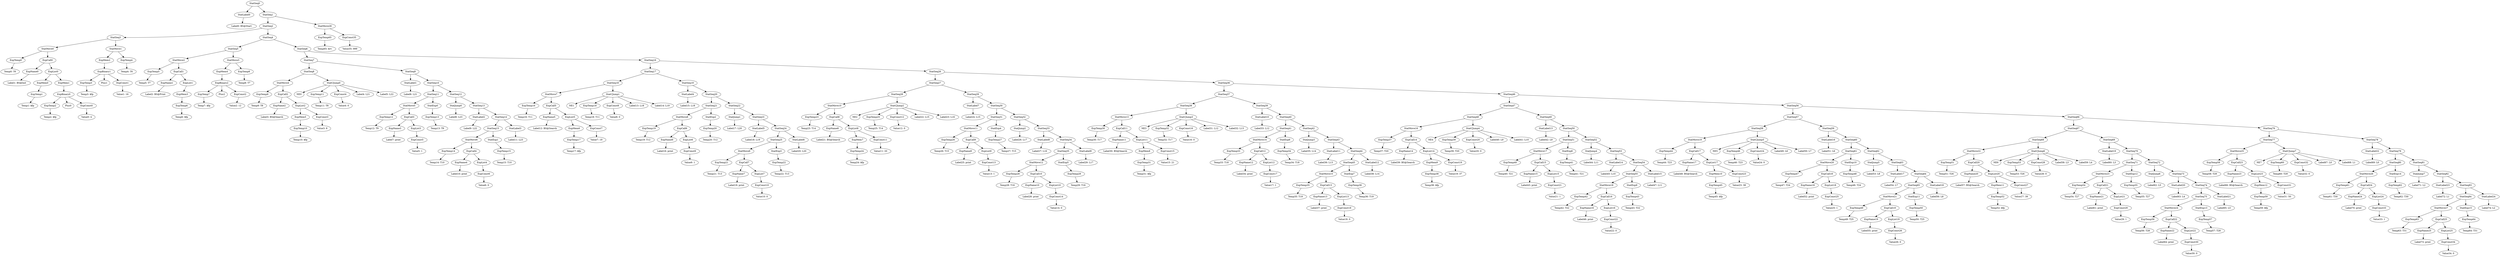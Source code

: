 digraph {
	ordering = out;
	StatLabel24 -> "Label74: L2";
	ExpTemp64 -> "Temp64: T31";
	StatSeq84 -> StatMove27;
	StatSeq84 -> StatExp15;
	ExpCall25 -> ExpName25;
	ExpCall25 -> ExpList25;
	StatSeq82 -> StatLabel23;
	StatSeq82 -> StatSeq83;
	StatJump7 -> "Label71: L2";
	ExpTemp62 -> "Temp62: T30";
	ExpList24 -> ExpConst33;
	ExpCall24 -> ExpName24;
	ExpCall24 -> ExpList24;
	ExpName24 -> "Label70: print";
	StatSeq78 -> StatLabel22;
	StatSeq78 -> StatSeq79;
	StatLabel22 -> "Label69: L0";
	StatSeq76 -> StatSeq77;
	StatSeq76 -> StatSeq78;
	ExpConst32 -> "Value32: 0";
	ExpTemp60 -> "Temp60: T29";
	ExpConst31 -> "Value31: 50";
	ExpList23 -> ExpMem12;
	ExpList23 -> ExpConst31;
	ExpMem12 -> ExpTemp59;
	ExpTemp59 -> "Temp59: $fp";
	ExpCall23 -> ExpName23;
	ExpCall23 -> ExpList23;
	StatMove25 -> ExpTemp58;
	StatMove25 -> ExpCall23;
	StatSeq66 -> StatSeq67;
	StatSeq66 -> StatSeq76;
	StatLabel21 -> "Label65: L5";
	StatExp13 -> ExpTemp57;
	StatSeq75 -> StatMove24;
	StatSeq75 -> StatExp13;
	ExpConst30 -> "Value30: 0";
	ExpConst35 -> "Value35: 999";
	ExpCall22 -> ExpName22;
	ExpCall22 -> ExpList22;
	StatMove24 -> ExpTemp56;
	StatMove24 -> ExpCall22;
	ExpTemp56 -> "Temp56: T28";
	StatSeq73 -> StatLabel20;
	StatSeq73 -> StatSeq74;
	StatSeq70 -> StatSeq71;
	StatSeq70 -> StatSeq72;
	ExpConst29 -> "Value29: 1";
	ExpCall21 -> ExpName21;
	ExpCall21 -> ExpList21;
	ExpTemp54 -> "Temp54: T27";
	StatLabel19 -> "Label60: L3";
	StatCJump6 -> NE6;
	StatCJump6 -> ExpTemp53;
	StatCJump6 -> ExpConst28;
	StatCJump6 -> "Label58: L3";
	StatCJump6 -> "Label59: L4";
	ExpConst27 -> "Value27: 39";
	ExpTemp52 -> "Temp52: $fp";
	ExpCall20 -> ExpName20;
	ExpCall20 -> ExpList20;
	StatMove22 -> ExpTemp51;
	StatMove22 -> ExpCall20;
	StatSeq56 -> StatSeq57;
	StatSeq56 -> StatSeq66;
	ExpTemp50 -> "Temp50: T25";
	ExpList19 -> ExpConst26;
	ExpName19 -> "Label55: print";
	StatMove21 -> ExpTemp49;
	StatMove21 -> ExpCall19;
	StatSeq62 -> StatJump5;
	StatSeq62 -> StatSeq63;
	StatSeq60 -> StatSeq61;
	StatSeq60 -> StatSeq62;
	ExpTemp48 -> "Temp48: T24";
	StatSeq74 -> StatSeq75;
	StatSeq74 -> StatLabel21;
	ExpList18 -> ExpConst25;
	StatSeq77 -> StatMove25;
	StatSeq77 -> StatCJump7;
	ExpConst25 -> "Value25: 1";
	ExpCall18 -> ExpName18;
	ExpCall18 -> ExpList18;
	StatMove20 -> ExpTemp47;
	StatMove20 -> ExpCall18;
	ExpName25 -> "Label73: print";
	StatSeq59 -> StatLabel16;
	StatSeq59 -> StatSeq60;
	StatSeq57 -> StatSeq58;
	StatSeq57 -> StatSeq59;
	StatSeq58 -> StatMove19;
	StatSeq58 -> StatCJump5;
	ExpConst23 -> "Value23: 38";
	ExpList17 -> ExpMem10;
	ExpList17 -> ExpConst23;
	ExpTemp45 -> "Temp45: $fp";
	StatLabel15 -> "Label47: L11";
	ExpName23 -> "Label66: BS@Search";
	StatExp9 -> ExpTemp43;
	ExpTemp43 -> "Temp43: T22";
	ExpCall16 -> ExpName16;
	ExpCall16 -> ExpList16;
	ExpName16 -> "Label46: print";
	StatSeq68 -> StatMove22;
	StatSeq68 -> StatCJump6;
	StatSeq63 -> StatLabel17;
	StatSeq63 -> StatSeq64;
	StatMove18 -> ExpTemp42;
	StatMove18 -> ExpCall16;
	ExpTemp42 -> "Temp42: T22";
	StatSeq53 -> StatLabel14;
	StatSeq53 -> StatSeq54;
	ExpMem10 -> ExpTemp45;
	StatJump4 -> "Label44: L11";
	ExpList22 -> ExpConst30;
	ExpCall17 -> ExpName17;
	ExpCall17 -> ExpList17;
	StatSeq50 -> StatSeq51;
	StatSeq50 -> StatSeq52;
	StatExp8 -> ExpTemp41;
	ExpTemp41 -> "Temp41: T21";
	StatSeq51 -> StatMove17;
	StatSeq51 -> StatExp8;
	ExpList15 -> ExpConst21;
	ExpConst33 -> "Value33: 1";
	ExpTemp49 -> "Temp49: T25";
	ExpConst21 -> "Value21: 1";
	ExpName15 -> "Label43: print";
	StatMove17 -> ExpTemp40;
	StatMove17 -> ExpCall15;
	ExpTemp40 -> "Temp40: T21";
	StatSeq49 -> StatLabel13;
	StatSeq49 -> StatSeq50;
	StatSeq47 -> StatSeq48;
	StatSeq47 -> StatSeq49;
	ExpTemp39 -> "Temp39: T20";
	StatSeq48 -> StatMove16;
	StatSeq48 -> StatCJump4;
	ExpConst19 -> "Value19: 37";
	ExpList14 -> ExpMem9;
	ExpList14 -> ExpConst19;
	ExpName14 -> "Label39: BS@Search";
	StatMove16 -> ExpTemp37;
	StatMove16 -> ExpCall14;
	ExpTemp37 -> "Temp37: T20";
	StatMove26 -> ExpTemp61;
	StatMove26 -> ExpCall24;
	StatSeq72 -> StatJump6;
	StatSeq72 -> StatSeq73;
	ExpMem11 -> ExpTemp52;
	StatSeq36 -> StatSeq37;
	StatSeq36 -> StatSeq46;
	ExpCall6 -> ExpName6;
	ExpCall6 -> ExpList6;
	ExpTemp10 -> "Temp10: $fp";
	ExpTemp38 -> "Temp38: $fp";
	ExpName6 -> "Label16: print";
	ExpConst34 -> "Value34: 0";
	StatCJump1 -> NE1;
	StatCJump1 -> ExpTemp18;
	StatCJump1 -> ExpConst8;
	StatCJump1 -> "Label13: L18";
	StatCJump1 -> "Label14: L19";
	ExpCall3 -> ExpName3;
	ExpCall3 -> ExpList3;
	StatExp15 -> ExpTemp64;
	ExpList12 -> ExpConst17;
	StatSeq38 -> StatMove13;
	StatSeq38 -> StatCJump3;
	StatSeq13 -> StatLabel2;
	StatSeq13 -> StatSeq14;
	ExpTemp23 -> "Temp23: T14";
	ExpCall5 -> ExpName5;
	ExpCall5 -> ExpList5;
	StatExp11 -> ExpTemp50;
	ExpTemp16 -> "Temp16: T11";
	StatLabel23 -> "Label72: L1";
	StatCJump2 -> NE2;
	StatCJump2 -> ExpTemp25;
	StatCJump2 -> ExpConst12;
	StatCJump2 -> "Label22: L15";
	StatCJump2 -> "Label23: L16";
	StatMove12 -> ExpTemp28;
	StatMove12 -> ExpCall10;
	StatSeq45 -> StatMove15;
	StatSeq45 -> StatExp7;
	ExpCall4 -> ExpName4;
	ExpCall4 -> ExpList4;
	StatJump3 -> "Label35: L14";
	StatLabel2 -> "Label9: L22";
	StatJump6 -> "Label62: L5";
	StatMove5 -> ExpTemp12;
	StatMove5 -> ExpCall3;
	ExpTemp65 -> "Temp65: $rv";
	ExpCall12 -> ExpName12;
	ExpCall12 -> ExpList12;
	ExpTemp32 -> "Temp32: T17";
	ExpTemp13 -> "Temp13: T9";
	StatSeq20 -> StatSeq21;
	StatSeq20 -> StatSeq22;
	ExpList3 -> ExpConst5;
	ExpTemp63 -> "Temp63: T31";
	ExpList7 -> ExpConst10;
	StatSeq0 -> StatLabel0;
	StatSeq0 -> StatSeq1;
	StatLabel1 -> "Label6: L21";
	ExpName0 -> "Label1: BS@Init";
	ExpTemp20 -> "Temp20: T12";
	StatSeq67 -> StatSeq68;
	StatSeq67 -> StatSeq69;
	StatMove15 -> ExpTemp35;
	StatMove15 -> ExpCall13;
	ExpConst4 -> "Value4: 0";
	ExpTemp57 -> "Temp57: T28";
	StatSeq55 -> StatMove18;
	StatSeq55 -> StatExp9;
	ExpTemp5 -> "Temp5: T7";
	ExpTemp11 -> "Temp11: T8";
	StatSeq31 -> StatMove11;
	StatSeq31 -> StatExp4;
	StatMove28 -> ExpTemp65;
	StatMove28 -> ExpConst35;
	ExpName12 -> "Label34: print";
	ExpTemp1 -> "Temp1: $fp";
	ExpList1 -> ExpMem3;
	StatSeq7 -> StatSeq8;
	StatSeq7 -> StatSeq9;
	StatSeq16 -> StatSeq17;
	StatSeq16 -> StatSeq26;
	ExpName2 -> "Label3: BS@Search";
	StatLabel13 -> "Label42: L9";
	StatSeq2 -> StatSeq3;
	StatSeq2 -> StatSeq4;
	StatMove1 -> ExpMem2;
	StatMove1 -> ExpTemp4;
	ExpName22 -> "Label64: print";
	StatLabel4 -> "Label15: L18";
	StatSeq23 -> StatLabel5;
	StatSeq23 -> StatSeq24;
	StatSeq17 -> StatSeq18;
	StatSeq17 -> StatSeq19;
	ExpTemp53 -> "Temp53: T26";
	ExpTemp19 -> "Temp19: T12";
	ExpConst24 -> "Value24: 0";
	StatLabel0 -> "Label0: BS@Start";
	StatSeq1 -> StatSeq2;
	StatSeq1 -> StatMove28;
	StatSeq30 -> StatSeq31;
	StatSeq30 -> StatSeq32;
	ExpCall19 -> ExpName19;
	ExpCall19 -> ExpList19;
	StatSeq5 -> StatMove2;
	StatSeq5 -> StatMove3;
	ExpConst28 -> "Value28: 0";
	ExpTemp18 -> "Temp18: T11";
	ExpTemp8 -> "Temp8: T7";
	ExpConst1 -> "Value1: 16";
	StatExp14 -> ExpTemp62;
	ExpName3 -> "Label7: print";
	ExpList6 -> ExpConst9;
	ExpMem9 -> ExpTemp38;
	ExpConst6 -> "Value6: 0";
	ExpTemp58 -> "Temp58: T29";
	ExpMem1 -> ExpBinary0;
	ExpConst0 -> "Value0: 4";
	ExpList4 -> ExpConst6;
	ExpTemp27 -> "Temp27: T15";
	ExpCall14 -> ExpName14;
	ExpCall14 -> ExpList14;
	ExpName4 -> "Label10: print";
	StatSeq33 -> StatLabel8;
	StatSeq33 -> StatSeq34;
	StatSeq15 -> StatMove6;
	StatSeq15 -> StatExp1;
	ExpCall15 -> ExpName15;
	ExpCall15 -> ExpList15;
	StatSeq3 -> StatMove0;
	StatSeq3 -> StatMove1;
	StatMove0 -> ExpTemp0;
	StatMove0 -> ExpCall0;
	ExpTemp12 -> "Temp12: T9";
	ExpTemp14 -> "Temp14: T10";
	StatLabel6 -> "Label20: L20";
	StatSeq11 -> StatMove5;
	StatSeq11 -> StatExp0;
	StatSeq42 -> StatJump3;
	StatSeq42 -> StatSeq43;
	ExpMem2 -> ExpBinary1;
	ExpTemp33 -> "Temp33: T18";
	StatLabel18 -> "Label56: L8";
	ExpCall0 -> ExpName0;
	ExpCall0 -> ExpList0;
	StatJump1 -> "Label17: L20";
	StatSeq8 -> StatMove4;
	StatSeq8 -> StatCJump0;
	StatExp0 -> ExpTemp13;
	ExpTemp2 -> "Temp2: $fp";
	StatLabel11 -> "Label36: L13";
	StatSeq61 -> StatMove20;
	StatSeq61 -> StatExp10;
	ExpName5 -> "Label12: BS@Search";
	ExpConst26 -> "Value26: 0";
	ExpConst18 -> "Value18: 0";
	StatSeq12 -> StatJump0;
	StatSeq12 -> StatSeq13;
	ExpTemp4 -> "Temp4: T6";
	StatExp12 -> ExpTemp55;
	StatLabel5 -> "Label18: L19";
	ExpTemp61 -> "Temp61: T30";
	ExpList21 -> ExpConst29;
	StatMove19 -> ExpTemp44;
	StatMove19 -> ExpCall17;
	ExpTemp0 -> "Temp0: T6";
	StatMove7 -> ExpTemp16;
	StatMove7 -> ExpCall5;
	ExpTemp7 -> "Temp7: $fp";
	ExpBinary1 -> ExpTemp3;
	ExpBinary1 -> Plus1;
	ExpBinary1 -> ExpConst1;
	ExpConst10 -> "Value10: 0";
	StatCJump0 -> NE0;
	StatCJump0 -> ExpTemp11;
	StatCJump0 -> ExpConst4;
	StatCJump0 -> "Label4: L21";
	StatCJump0 -> "Label5: L22";
	ExpConst22 -> "Value22: 0";
	ExpList0 -> ExpMem0;
	ExpList0 -> ExpMem1;
	ExpList16 -> ExpConst22;
	ExpName8 -> "Label21: BS@Search";
	StatMove2 -> ExpTemp5;
	StatMove2 -> ExpCall1;
	StatCJump4 -> NE4;
	StatCJump4 -> ExpTemp39;
	StatCJump4 -> ExpConst20;
	StatCJump4 -> "Label40: L9";
	StatCJump4 -> "Label41: L10";
	StatSeq14 -> StatSeq15;
	StatSeq14 -> StatLabel3;
	StatExp1 -> ExpTemp15;
	ExpTemp15 -> "Temp15: T10";
	StatLabel14 -> "Label45: L10";
	StatSeq10 -> StatSeq11;
	StatSeq10 -> StatSeq12;
	ExpName20 -> "Label57: BS@Search";
	StatMove13 -> ExpTemp30;
	StatMove13 -> ExpCall11;
	ExpName1 -> "Label2: BS@Print";
	StatJump0 -> "Label8: L23";
	StatSeq71 -> StatMove23;
	StatSeq71 -> StatExp12;
	ExpName7 -> "Label19: print";
	StatSeq80 -> StatMove26;
	StatSeq80 -> StatExp14;
	StatLabel20 -> "Label63: L4";
	StatCJump5 -> NE5;
	StatCJump5 -> ExpTemp46;
	StatCJump5 -> ExpConst24;
	StatCJump5 -> "Label49: L6";
	StatCJump5 -> "Label50: L7";
	ExpCall1 -> ExpName1;
	ExpCall1 -> ExpList1;
	StatMove6 -> ExpTemp14;
	StatMove6 -> ExpCall4;
	ExpConst5 -> "Value5: 1";
	StatSeq26 -> StatSeq27;
	StatSeq26 -> StatSeq36;
	StatSeq52 -> StatJump4;
	StatSeq52 -> StatSeq53;
	ExpMem3 -> ExpTemp6;
	ExpBinary2 -> ExpTemp7;
	ExpBinary2 -> Plus2;
	ExpBinary2 -> ExpConst2;
	ExpConst2 -> "Value2: 12";
	ExpCall2 -> ExpName2;
	ExpCall2 -> ExpList2;
	StatSeq69 -> StatLabel19;
	StatSeq69 -> StatSeq70;
	ExpList2 -> ExpMem5;
	ExpList2 -> ExpConst3;
	StatMove27 -> ExpTemp63;
	StatMove27 -> ExpCall25;
	ExpTemp22 -> "Temp22: T13";
	StatMove8 -> ExpTemp19;
	StatMove8 -> ExpCall6;
	ExpTemp28 -> "Temp28: T16";
	StatSeq32 -> StatJump2;
	StatSeq32 -> StatSeq33;
	ExpTemp17 -> "Temp17: $fp";
	ExpConst3 -> "Value3: 8";
	ExpList25 -> ExpConst34;
	StatSeq79 -> StatSeq80;
	StatSeq79 -> StatSeq81;
	StatExp7 -> ExpTemp36;
	StatSeq21 -> StatMove8;
	StatSeq21 -> StatExp2;
	StatExp2 -> ExpTemp20;
	StatSeq64 -> StatSeq65;
	StatSeq64 -> StatLabel18;
	StatSeq19 -> StatLabel4;
	StatSeq19 -> StatSeq20;
	StatSeq22 -> StatJump1;
	StatSeq22 -> StatSeq23;
	ExpConst7 -> "Value7: 19";
	ExpTemp21 -> "Temp21: T13";
	ExpCall7 -> ExpName7;
	ExpCall7 -> ExpList7;
	StatSeq35 -> StatMove12;
	StatSeq35 -> StatExp5;
	StatMove14 -> ExpTemp33;
	StatMove14 -> ExpCall12;
	StatMove3 -> ExpMem4;
	StatMove3 -> ExpTemp8;
	StatSeq25 -> StatMove9;
	StatSeq25 -> StatExp3;
	StatSeq83 -> StatSeq84;
	StatSeq83 -> StatLabel24;
	StatLabel17 -> "Label54: L7";
	StatJump5 -> "Label53: L8";
	ExpConst8 -> "Value8: 0";
	StatExp3 -> ExpTemp22;
	StatCJump7 -> NE7;
	StatCJump7 -> ExpTemp60;
	StatCJump7 -> ExpConst32;
	StatCJump7 -> "Label67: L0";
	StatCJump7 -> "Label68: L1";
	ExpTemp51 -> "Temp51: T26";
	StatJump2 -> "Label26: L17";
	StatLabel10 -> "Label33: L12";
	StatSeq46 -> StatSeq47;
	StatSeq46 -> StatSeq56;
	StatSeq24 -> StatSeq25;
	StatSeq24 -> StatLabel6;
	ExpMem4 -> ExpBinary2;
	StatMove10 -> ExpTemp23;
	StatMove10 -> ExpCall8;
	ExpName10 -> "Label28: print";
	StatSeq39 -> StatLabel10;
	StatSeq39 -> StatSeq40;
	ExpCall8 -> ExpName8;
	ExpCall8 -> ExpList8;
	StatSeq54 -> StatSeq55;
	StatSeq54 -> StatLabel15;
	ExpConst15 -> "Value15: 21";
	ExpTemp31 -> "Temp31: $fp";
	ExpList5 -> ExpMem6;
	ExpList5 -> ExpConst7;
	ExpTemp24 -> "Temp24: $fp";
	ExpList8 -> ExpMem7;
	ExpList8 -> ExpConst11;
	ExpTemp47 -> "Temp47: T24";
	ExpConst11 -> "Value11: 20";
	StatSeq9 -> StatLabel1;
	StatSeq9 -> StatSeq10;
	ExpList13 -> ExpConst18;
	StatSeq28 -> StatMove10;
	StatSeq28 -> StatCJump2;
	ExpTemp25 -> "Temp25: T14";
	ExpName9 -> "Label25: print";
	ExpList20 -> ExpMem11;
	ExpList20 -> ExpConst27;
	ExpConst12 -> "Value12: 0";
	ExpTemp9 -> "Temp9: T8";
	StatSeq27 -> StatSeq28;
	StatSeq27 -> StatSeq29;
	StatExp4 -> ExpTemp27;
	ExpConst20 -> "Value20: 0";
	StatSeq29 -> StatLabel7;
	StatSeq29 -> StatSeq30;
	ExpList11 -> ExpMem8;
	ExpList11 -> ExpConst15;
	StatExp10 -> ExpTemp48;
	ExpTemp26 -> "Temp26: T15";
	ExpTemp44 -> "Temp44: T23";
	StatMove11 -> ExpTemp26;
	StatMove11 -> ExpCall9;
	ExpCall9 -> ExpName9;
	ExpCall9 -> ExpList9;
	ExpTemp46 -> "Temp46: T23";
	ExpMem7 -> ExpTemp24;
	ExpConst13 -> "Value13: 1";
	StatSeq37 -> StatSeq38;
	StatSeq37 -> StatSeq39;
	ExpTemp3 -> "Temp3: $fp";
	ExpTemp6 -> "Temp6: $fp";
	StatLabel8 -> "Label27: L16";
	ExpName21 -> "Label61: print";
	StatLabel16 -> "Label51: L6";
	ExpCall10 -> ExpName10;
	ExpCall10 -> ExpList10;
	ExpConst9 -> "Value9: 1";
	ExpConst14 -> "Value14: 0";
	ExpList10 -> ExpConst14;
	StatExp6 -> ExpTemp34;
	ExpTemp29 -> "Temp29: T16";
	StatLabel12 -> "Label38: L14";
	ExpBinary0 -> ExpTemp2;
	ExpBinary0 -> Plus0;
	ExpBinary0 -> ExpConst0;
	StatExp5 -> ExpTemp29;
	StatSeq65 -> StatMove21;
	StatSeq65 -> StatExp11;
	StatSeq34 -> StatSeq35;
	StatSeq34 -> StatLabel9;
	StatSeq81 -> StatJump7;
	StatSeq81 -> StatSeq82;
	StatLabel9 -> "Label29: L17";
	ExpTemp30 -> "Temp30: T17";
	ExpName11 -> "Label30: BS@Search";
	ExpName17 -> "Label48: BS@Search";
	ExpCall11 -> ExpName11;
	ExpCall11 -> ExpList11;
	StatSeq6 -> StatSeq7;
	StatSeq6 -> StatSeq16;
	ExpMem8 -> ExpTemp31;
	ExpTemp55 -> "Temp55: T27";
	ExpList9 -> ExpConst13;
	StatCJump3 -> NE3;
	StatCJump3 -> ExpTemp32;
	StatCJump3 -> ExpConst16;
	StatCJump3 -> "Label31: L12";
	StatCJump3 -> "Label32: L13";
	ExpMem6 -> ExpTemp17;
	ExpConst16 -> "Value16: 0";
	ExpConst17 -> "Value17: 1";
	StatSeq18 -> StatMove7;
	StatSeq18 -> StatCJump1;
	StatLabel3 -> "Label11: L23";
	StatSeq41 -> StatMove14;
	StatSeq41 -> StatExp6;
	StatLabel7 -> "Label24: L15";
	ExpTemp34 -> "Temp34: T18";
	StatSeq40 -> StatSeq41;
	StatSeq40 -> StatSeq42;
	StatSeq43 -> StatLabel11;
	StatSeq43 -> StatSeq44;
	StatMove23 -> ExpTemp54;
	StatMove23 -> ExpCall21;
	ExpName18 -> "Label52: print";
	ExpTemp35 -> "Temp35: T19";
	ExpName13 -> "Label37: print";
	StatMove4 -> ExpTemp9;
	StatMove4 -> ExpCall2;
	StatMove9 -> ExpTemp21;
	StatMove9 -> ExpCall7;
	ExpCall13 -> ExpName13;
	ExpCall13 -> ExpList13;
	ExpMem5 -> ExpTemp10;
	StatSeq44 -> StatSeq45;
	StatSeq44 -> StatLabel12;
	StatSeq4 -> StatSeq5;
	StatSeq4 -> StatSeq6;
	ExpMem0 -> ExpTemp1;
	ExpTemp36 -> "Temp36: T19";
}


